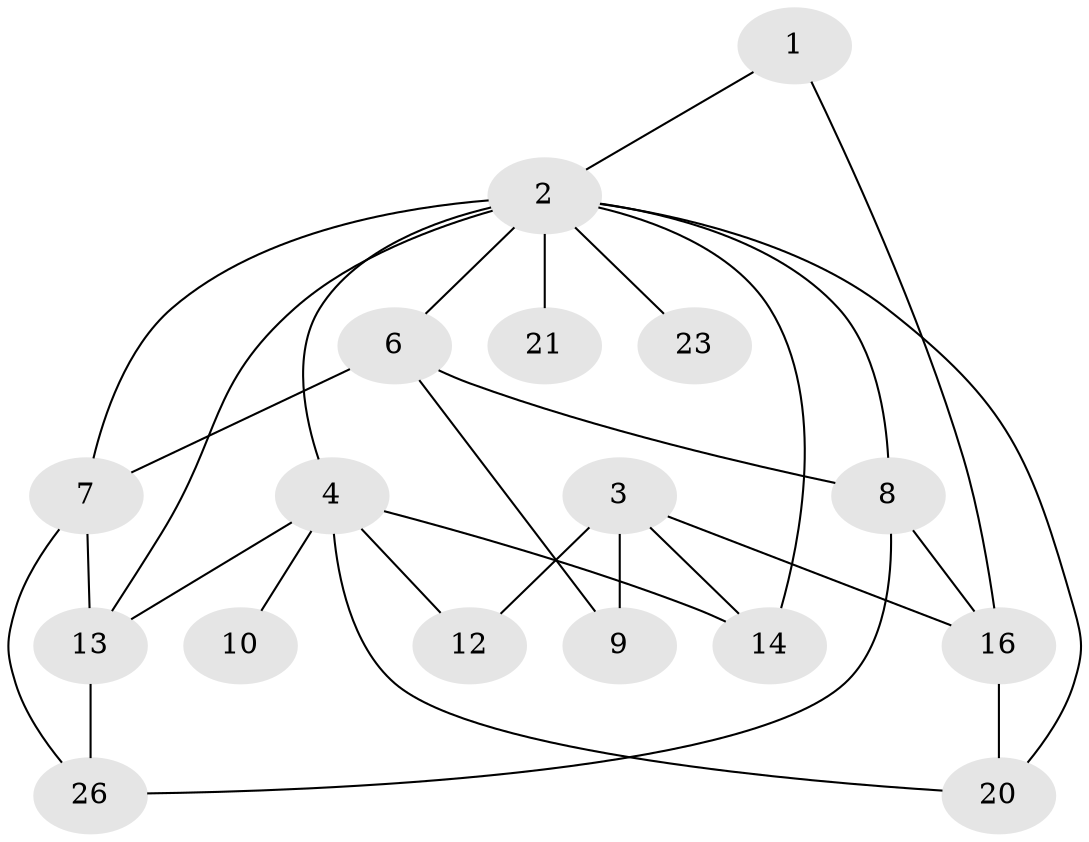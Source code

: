 // original degree distribution, {1: 0.23863636363636365, 4: 0.125, 2: 0.2840909090909091, 3: 0.2159090909090909, 0: 0.10227272727272728, 5: 0.022727272727272728, 8: 0.011363636363636364}
// Generated by graph-tools (version 1.1) at 2025/48/03/04/25 22:48:29]
// undirected, 17 vertices, 29 edges
graph export_dot {
  node [color=gray90,style=filled];
  1;
  2;
  3;
  4;
  6;
  7;
  8;
  9;
  10;
  12;
  13;
  14;
  16;
  20;
  21;
  23;
  26;
  1 -- 2 [weight=1.0];
  1 -- 16 [weight=1.0];
  2 -- 4 [weight=1.0];
  2 -- 6 [weight=1.0];
  2 -- 7 [weight=3.0];
  2 -- 8 [weight=2.0];
  2 -- 13 [weight=1.0];
  2 -- 14 [weight=1.0];
  2 -- 20 [weight=1.0];
  2 -- 21 [weight=1.0];
  2 -- 23 [weight=1.0];
  3 -- 9 [weight=2.0];
  3 -- 12 [weight=3.0];
  3 -- 14 [weight=1.0];
  3 -- 16 [weight=2.0];
  4 -- 10 [weight=1.0];
  4 -- 12 [weight=1.0];
  4 -- 13 [weight=1.0];
  4 -- 14 [weight=1.0];
  4 -- 20 [weight=1.0];
  6 -- 7 [weight=1.0];
  6 -- 8 [weight=2.0];
  6 -- 9 [weight=1.0];
  7 -- 13 [weight=1.0];
  7 -- 26 [weight=1.0];
  8 -- 16 [weight=1.0];
  8 -- 26 [weight=1.0];
  13 -- 26 [weight=1.0];
  16 -- 20 [weight=1.0];
}
